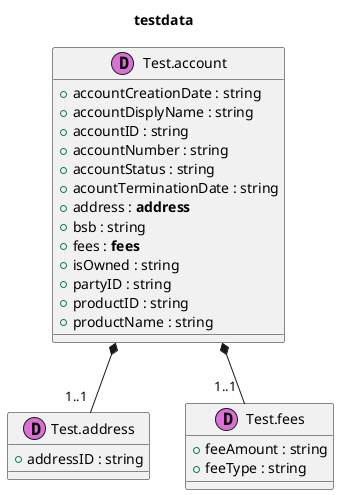 @startuml
title testdata
''''''''''''''''''''''''''''''''''''''''''
''                                      ''
''  AUTOGENERATED CODE -- DO NOT EDIT!  ''
''                                      ''
''''''''''''''''''''''''''''''''''''''''''

class "Test.account" as _0 << (D,orchid) >> {
+ accountCreationDate : string
+ accountDisplyName : string
+ accountID : string
+ accountNumber : string
+ accountStatus : string
+ acountTerminationDate : string
+ address : **address**
+ bsb : string
+ fees : **fees**
+ isOwned : string
+ partyID : string
+ productID : string
+ productName : string
}
class "Test.address" as _1 << (D,orchid) >> {
+ addressID : string
}
class "Test.fees" as _2 << (D,orchid) >> {
+ feeAmount : string
+ feeType : string
}
_0 *-- "1..1 " _1
_0 *-- "1..1 " _2
@enduml
